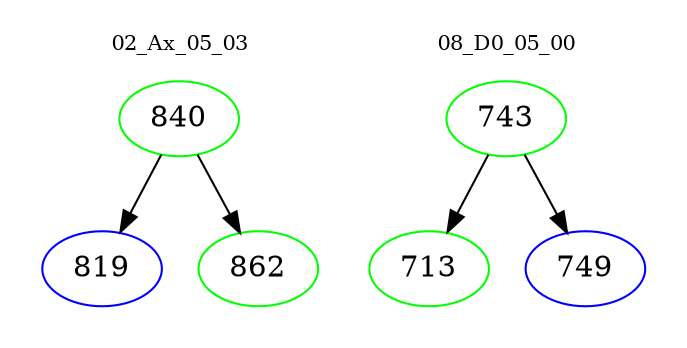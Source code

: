 digraph{
subgraph cluster_0 {
color = white
label = "02_Ax_05_03";
fontsize=10;
T0_840 [label="840", color="green"]
T0_840 -> T0_819 [color="black"]
T0_819 [label="819", color="blue"]
T0_840 -> T0_862 [color="black"]
T0_862 [label="862", color="green"]
}
subgraph cluster_1 {
color = white
label = "08_D0_05_00";
fontsize=10;
T1_743 [label="743", color="green"]
T1_743 -> T1_713 [color="black"]
T1_713 [label="713", color="green"]
T1_743 -> T1_749 [color="black"]
T1_749 [label="749", color="blue"]
}
}
